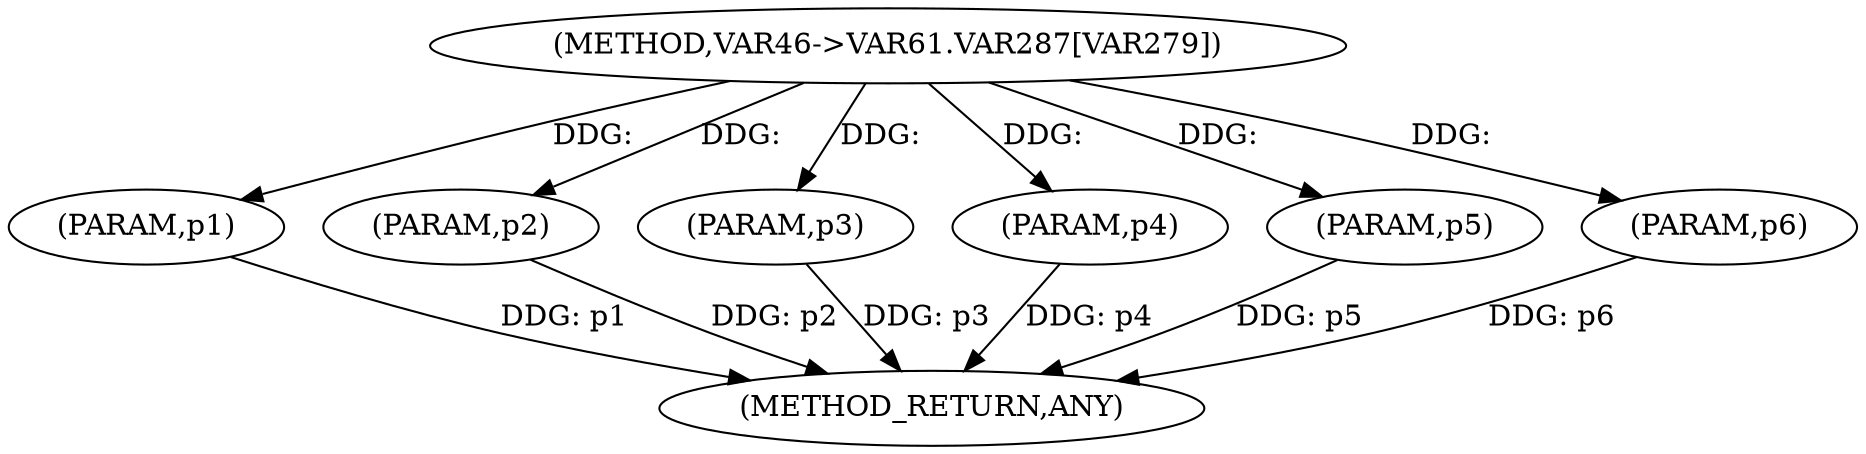 
digraph "VAR46-&gt;VAR61.VAR287[VAR279]" {  

"14952" [label = "(METHOD,VAR46-&gt;VAR61.VAR287[VAR279])" ]

"14960" [label = "(METHOD_RETURN,ANY)" ]

"14953" [label = "(PARAM,p1)" ]

"14954" [label = "(PARAM,p2)" ]

"14955" [label = "(PARAM,p3)" ]

"14956" [label = "(PARAM,p4)" ]

"14957" [label = "(PARAM,p5)" ]

"14958" [label = "(PARAM,p6)" ]

  "14953" -> "14960"  [ label = "DDG: p1"] 

  "14954" -> "14960"  [ label = "DDG: p2"] 

  "14955" -> "14960"  [ label = "DDG: p3"] 

  "14956" -> "14960"  [ label = "DDG: p4"] 

  "14957" -> "14960"  [ label = "DDG: p5"] 

  "14958" -> "14960"  [ label = "DDG: p6"] 

  "14952" -> "14953"  [ label = "DDG: "] 

  "14952" -> "14954"  [ label = "DDG: "] 

  "14952" -> "14955"  [ label = "DDG: "] 

  "14952" -> "14956"  [ label = "DDG: "] 

  "14952" -> "14957"  [ label = "DDG: "] 

  "14952" -> "14958"  [ label = "DDG: "] 

}